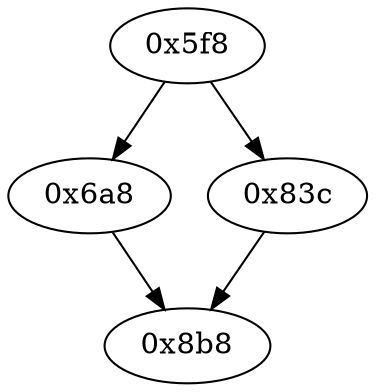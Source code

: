 strict digraph "" {
	graph ["edge"="{}",
		file="/Users/mark/Documents/deobfus-2019-ccs/ALL-CFG/small-programs/1b-1-1-1-0-dc-0-0-0/1528_recovered.dot",
		"graph"="{u'file': u'/Users/mark/Documents/deobfus-2019-ccs/ALL-CFG/small-programs/1b-1-1-1-0-dc-0-0-0/1528_recovered.dot'}",
		"node"="{u'opcode': u''}"
	];
	"0x8b8"	 [opcode="[u'mov', u'sub', u'pop']"];
	"0x6a8"	 [opcode="[u'ldr', u'ldr', u'ldr', u'ldr', u'mov', u'sub', u'cmp', u'mul', u'mov', u'mov', u'mvn', u'orr', u'cmn', u'mov', u'teq', u'mov', \
u'mov', u'cmn', u'mov', u'mov', u'b']"];
	"0x6a8" -> "0x8b8";
	"0x5f8"	 [opcode="[u'push', u'add', u'sub', u'ldr', u'ldr', u'cmp', u'ldr', u'ldr', u'mvn', u'mov', u'ldr', u'str', u'ldr', u'str', u'ldr', u'ldr', \
u'ldr', u'add', u'str', u'ldr', u'add', u'str', u'b']"];
	"0x5f8" -> "0x6a8";
	"0x83c"	 [opcode="[u'ldr', u'ldr', u'ldr', u'ldr', u'ldr', u'mov', u'sub', u'cmp', u'sub', u'mov', u'add', u'mul', u'mov', u'mvn', u'orr', u'cmn', \
u'mov', u'teq', u'ldr', u'mov', u'cmn', u'mov', u'mov']"];
	"0x5f8" -> "0x83c";
	"0x83c" -> "0x8b8";
}
